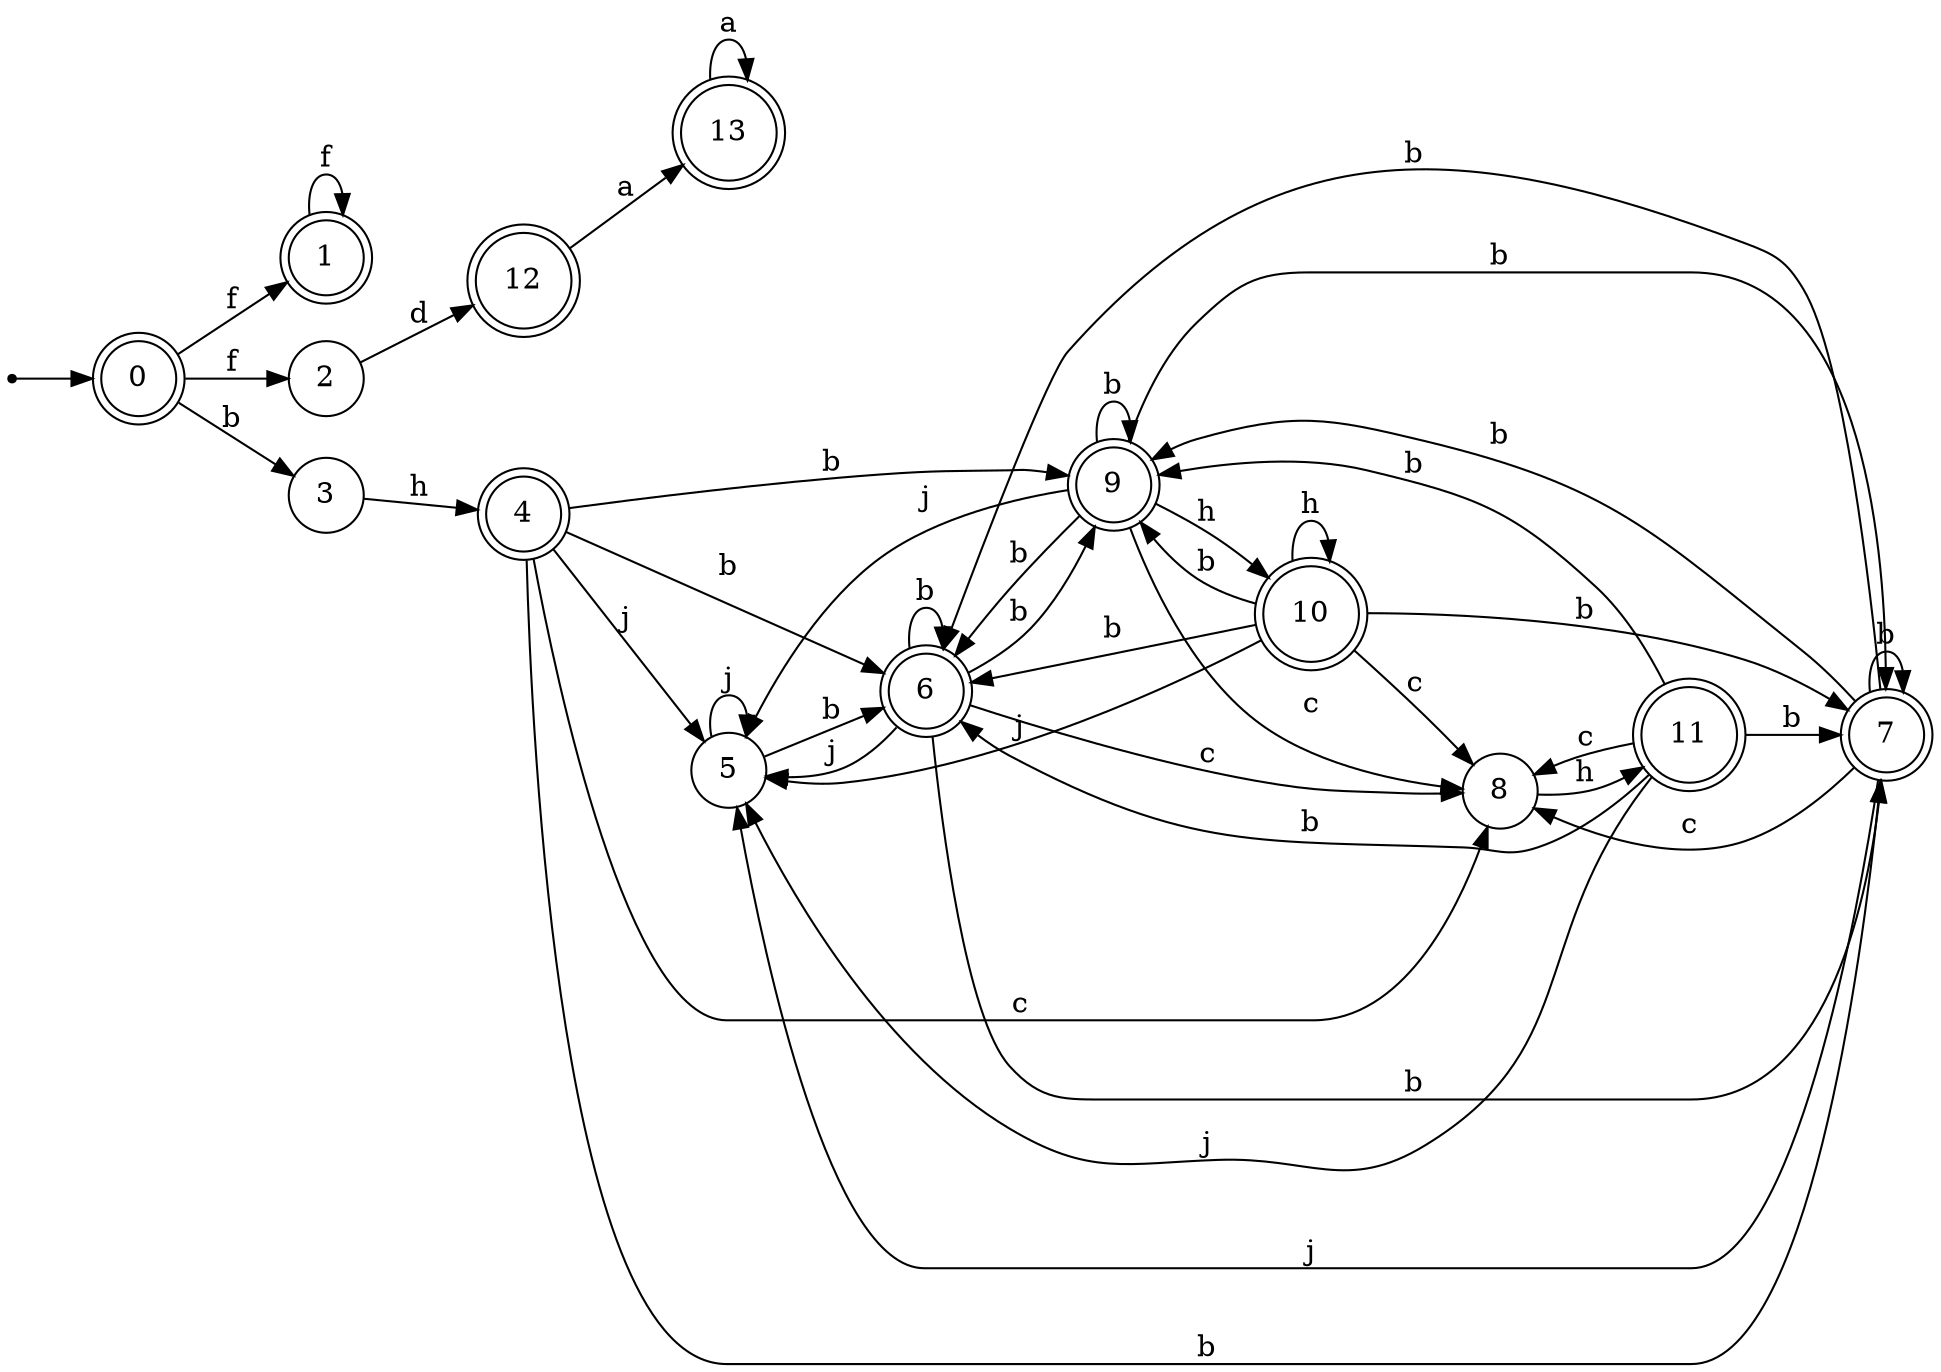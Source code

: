 digraph finite_state_machine {
rankdir=LR;
size="20,20";
node [shape = point]; "dummy0"
node [shape = doublecircle]; "0";"dummy0" -> "0";
node [shape = doublecircle]; "1";node [shape = circle]; "2";
node [shape = circle]; "3";
node [shape = doublecircle]; "4";node [shape = circle]; "5";
node [shape = doublecircle]; "6";node [shape = doublecircle]; "7";node [shape = circle]; "8";
node [shape = doublecircle]; "9";node [shape = doublecircle]; "10";node [shape = doublecircle]; "11";node [shape = doublecircle]; "12";node [shape = doublecircle]; "13";"0" -> "1" [label = "f"];
 "0" -> "2" [label = "f"];
 "0" -> "3" [label = "b"];
 "3" -> "4" [label = "h"];
 "4" -> "5" [label = "j"];
 "4" -> "9" [label = "b"];
 "4" -> "6" [label = "b"];
 "4" -> "7" [label = "b"];
 "4" -> "8" [label = "c"];
 "9" -> "9" [label = "b"];
 "9" -> "6" [label = "b"];
 "9" -> "7" [label = "b"];
 "9" -> "10" [label = "h"];
 "9" -> "5" [label = "j"];
 "9" -> "8" [label = "c"];
 "10" -> "10" [label = "h"];
 "10" -> "9" [label = "b"];
 "10" -> "6" [label = "b"];
 "10" -> "7" [label = "b"];
 "10" -> "5" [label = "j"];
 "10" -> "8" [label = "c"];
 "8" -> "11" [label = "h"];
 "11" -> "8" [label = "c"];
 "11" -> "5" [label = "j"];
 "11" -> "9" [label = "b"];
 "11" -> "6" [label = "b"];
 "11" -> "7" [label = "b"];
 "7" -> "9" [label = "b"];
 "7" -> "6" [label = "b"];
 "7" -> "7" [label = "b"];
 "7" -> "5" [label = "j"];
 "7" -> "8" [label = "c"];
 "6" -> "9" [label = "b"];
 "6" -> "6" [label = "b"];
 "6" -> "7" [label = "b"];
 "6" -> "5" [label = "j"];
 "6" -> "8" [label = "c"];
 "5" -> "5" [label = "j"];
 "5" -> "6" [label = "b"];
 "2" -> "12" [label = "d"];
 "12" -> "13" [label = "a"];
 "13" -> "13" [label = "a"];
 "1" -> "1" [label = "f"];
 }
